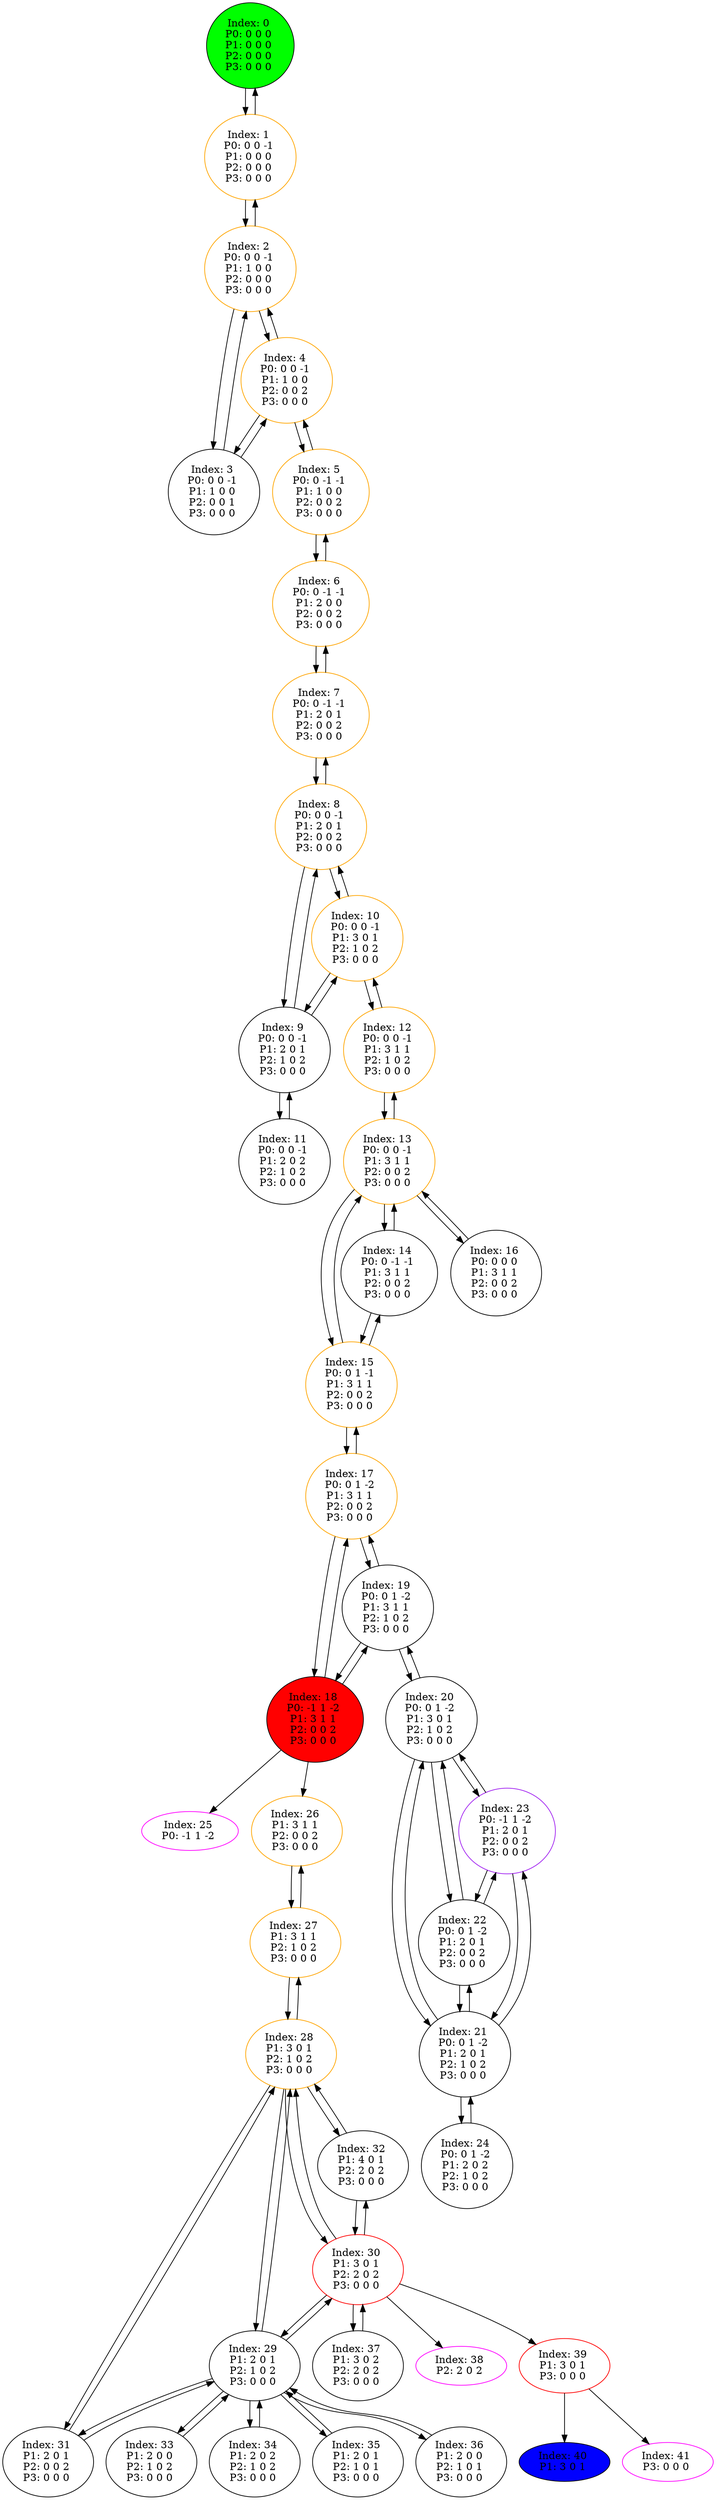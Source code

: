 digraph G {
color = "black"
0[label = "Index: 0 
P0: 0 0 0 
P1: 0 0 0 
P2: 0 0 0 
P3: 0 0 0 
", style="filled", fillcolor = "green"]
1[label = "Index: 1 
P0: 0 0 -1 
P1: 0 0 0 
P2: 0 0 0 
P3: 0 0 0 
", color = "orange"]
2[label = "Index: 2 
P0: 0 0 -1 
P1: 1 0 0 
P2: 0 0 0 
P3: 0 0 0 
", color = "orange"]
3[label = "Index: 3 
P0: 0 0 -1 
P1: 1 0 0 
P2: 0 0 1 
P3: 0 0 0 
"]
4[label = "Index: 4 
P0: 0 0 -1 
P1: 1 0 0 
P2: 0 0 2 
P3: 0 0 0 
", color = "orange"]
5[label = "Index: 5 
P0: 0 -1 -1 
P1: 1 0 0 
P2: 0 0 2 
P3: 0 0 0 
", color = "orange"]
6[label = "Index: 6 
P0: 0 -1 -1 
P1: 2 0 0 
P2: 0 0 2 
P3: 0 0 0 
", color = "orange"]
7[label = "Index: 7 
P0: 0 -1 -1 
P1: 2 0 1 
P2: 0 0 2 
P3: 0 0 0 
", color = "orange"]
8[label = "Index: 8 
P0: 0 0 -1 
P1: 2 0 1 
P2: 0 0 2 
P3: 0 0 0 
", color = "orange"]
9[label = "Index: 9 
P0: 0 0 -1 
P1: 2 0 1 
P2: 1 0 2 
P3: 0 0 0 
"]
10[label = "Index: 10 
P0: 0 0 -1 
P1: 3 0 1 
P2: 1 0 2 
P3: 0 0 0 
", color = "orange"]
11[label = "Index: 11 
P0: 0 0 -1 
P1: 2 0 2 
P2: 1 0 2 
P3: 0 0 0 
"]
12[label = "Index: 12 
P0: 0 0 -1 
P1: 3 1 1 
P2: 1 0 2 
P3: 0 0 0 
", color = "orange"]
13[label = "Index: 13 
P0: 0 0 -1 
P1: 3 1 1 
P2: 0 0 2 
P3: 0 0 0 
", color = "orange"]
14[label = "Index: 14 
P0: 0 -1 -1 
P1: 3 1 1 
P2: 0 0 2 
P3: 0 0 0 
"]
15[label = "Index: 15 
P0: 0 1 -1 
P1: 3 1 1 
P2: 0 0 2 
P3: 0 0 0 
", color = "orange"]
16[label = "Index: 16 
P0: 0 0 0 
P1: 3 1 1 
P2: 0 0 2 
P3: 0 0 0 
"]
17[label = "Index: 17 
P0: 0 1 -2 
P1: 3 1 1 
P2: 0 0 2 
P3: 0 0 0 
", color = "orange"]
18[label = "Index: 18 
P0: -1 1 -2 
P1: 3 1 1 
P2: 0 0 2 
P3: 0 0 0 
", style="filled", fillcolor = "red"]
19[label = "Index: 19 
P0: 0 1 -2 
P1: 3 1 1 
P2: 1 0 2 
P3: 0 0 0 
"]
20[label = "Index: 20 
P0: 0 1 -2 
P1: 3 0 1 
P2: 1 0 2 
P3: 0 0 0 
"]
21[label = "Index: 21 
P0: 0 1 -2 
P1: 2 0 1 
P2: 1 0 2 
P3: 0 0 0 
"]
22[label = "Index: 22 
P0: 0 1 -2 
P1: 2 0 1 
P2: 0 0 2 
P3: 0 0 0 
"]
23[label = "Index: 23 
P0: -1 1 -2 
P1: 2 0 1 
P2: 0 0 2 
P3: 0 0 0 
", color = "purple"]
24[label = "Index: 24 
P0: 0 1 -2 
P1: 2 0 2 
P2: 1 0 2 
P3: 0 0 0 
"]
25[label = "Index: 25 
P0: -1 1 -2 
", color = "fuchsia"]
26[label = "Index: 26 
P1: 3 1 1 
P2: 0 0 2 
P3: 0 0 0 
", color = "orange"]
27[label = "Index: 27 
P1: 3 1 1 
P2: 1 0 2 
P3: 0 0 0 
", color = "orange"]
28[label = "Index: 28 
P1: 3 0 1 
P2: 1 0 2 
P3: 0 0 0 
", color = "orange"]
29[label = "Index: 29 
P1: 2 0 1 
P2: 1 0 2 
P3: 0 0 0 
"]
30[label = "Index: 30 
P1: 3 0 1 
P2: 2 0 2 
P3: 0 0 0 
", color = "red"]
31[label = "Index: 31 
P1: 2 0 1 
P2: 0 0 2 
P3: 0 0 0 
"]
32[label = "Index: 32 
P1: 4 0 1 
P2: 2 0 2 
P3: 0 0 0 
"]
33[label = "Index: 33 
P1: 2 0 0 
P2: 1 0 2 
P3: 0 0 0 
"]
34[label = "Index: 34 
P1: 2 0 2 
P2: 1 0 2 
P3: 0 0 0 
"]
35[label = "Index: 35 
P1: 2 0 1 
P2: 1 0 1 
P3: 0 0 0 
"]
36[label = "Index: 36 
P1: 2 0 0 
P2: 1 0 1 
P3: 0 0 0 
"]
37[label = "Index: 37 
P1: 3 0 2 
P2: 2 0 2 
P3: 0 0 0 
"]
38[label = "Index: 38 
P2: 2 0 2 
", color = "fuchsia"]
39[label = "Index: 39 
P1: 3 0 1 
P3: 0 0 0 
", color = "red"]
40[label = "Index: 40 
P1: 3 0 1 
", style="filled", fillcolor = "blue"]
41[label = "Index: 41 
P3: 0 0 0 
", color = "fuchsia"]
0 -> 1

1 -> 0
1 -> 2

2 -> 1
2 -> 3
2 -> 4

3 -> 2
3 -> 4

4 -> 2
4 -> 3
4 -> 5

5 -> 4
5 -> 6

6 -> 5
6 -> 7

7 -> 6
7 -> 8

8 -> 7
8 -> 9
8 -> 10

9 -> 8
9 -> 10
9 -> 11

10 -> 8
10 -> 9
10 -> 12

11 -> 9

12 -> 10
12 -> 13

13 -> 12
13 -> 14
13 -> 15
13 -> 16

14 -> 13
14 -> 15

15 -> 13
15 -> 14
15 -> 17

16 -> 13

17 -> 15
17 -> 18
17 -> 19

18 -> 17
18 -> 19
18 -> 26
18 -> 25

19 -> 17
19 -> 20
19 -> 18

20 -> 19
20 -> 21
20 -> 22
20 -> 23

21 -> 20
21 -> 24
21 -> 22
21 -> 23

22 -> 20
22 -> 21
22 -> 23

23 -> 20
23 -> 21
23 -> 22

24 -> 21

26 -> 27

27 -> 26
27 -> 28

28 -> 27
28 -> 29
28 -> 30
28 -> 31
28 -> 32

29 -> 28
29 -> 33
29 -> 34
29 -> 31
29 -> 35
29 -> 30
29 -> 36

30 -> 28
30 -> 29
30 -> 32
30 -> 37
30 -> 39
30 -> 38

31 -> 28
31 -> 29

32 -> 28
32 -> 30

33 -> 29

34 -> 29

35 -> 29

36 -> 29

37 -> 30

39 -> 41
39 -> 40

}
